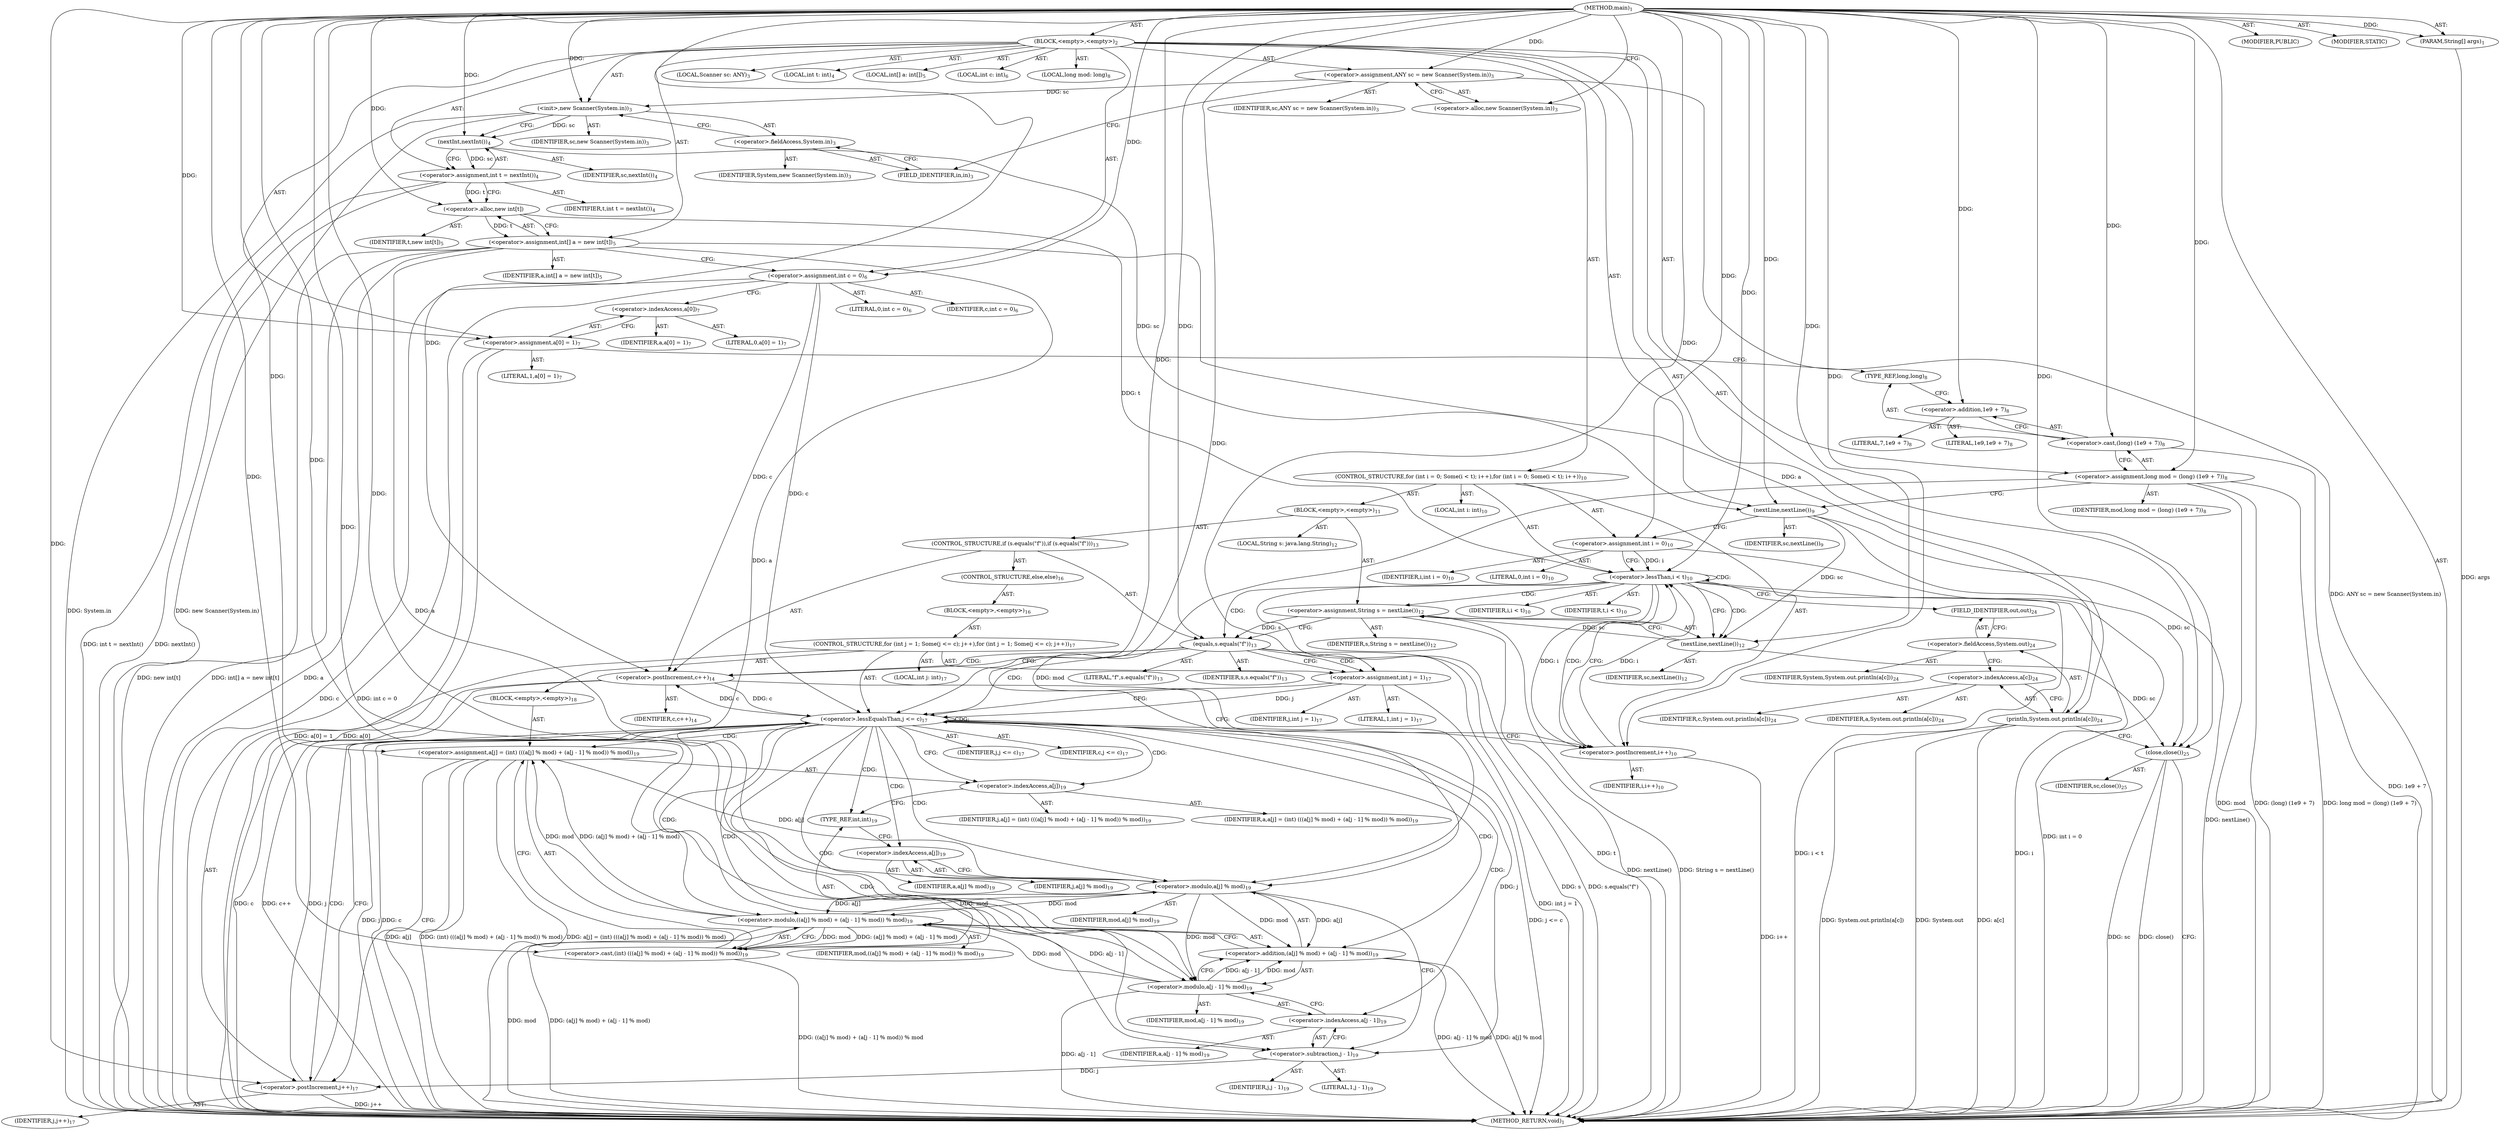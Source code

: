 digraph "main" {  
"19" [label = <(METHOD,main)<SUB>1</SUB>> ]
"20" [label = <(PARAM,String[] args)<SUB>1</SUB>> ]
"21" [label = <(BLOCK,&lt;empty&gt;,&lt;empty&gt;)<SUB>2</SUB>> ]
"4" [label = <(LOCAL,Scanner sc: ANY)<SUB>3</SUB>> ]
"22" [label = <(&lt;operator&gt;.assignment,ANY sc = new Scanner(System.in))<SUB>3</SUB>> ]
"23" [label = <(IDENTIFIER,sc,ANY sc = new Scanner(System.in))<SUB>3</SUB>> ]
"24" [label = <(&lt;operator&gt;.alloc,new Scanner(System.in))<SUB>3</SUB>> ]
"25" [label = <(&lt;init&gt;,new Scanner(System.in))<SUB>3</SUB>> ]
"3" [label = <(IDENTIFIER,sc,new Scanner(System.in))<SUB>3</SUB>> ]
"26" [label = <(&lt;operator&gt;.fieldAccess,System.in)<SUB>3</SUB>> ]
"27" [label = <(IDENTIFIER,System,new Scanner(System.in))<SUB>3</SUB>> ]
"28" [label = <(FIELD_IDENTIFIER,in,in)<SUB>3</SUB>> ]
"29" [label = <(LOCAL,int t: int)<SUB>4</SUB>> ]
"30" [label = <(&lt;operator&gt;.assignment,int t = nextInt())<SUB>4</SUB>> ]
"31" [label = <(IDENTIFIER,t,int t = nextInt())<SUB>4</SUB>> ]
"32" [label = <(nextInt,nextInt())<SUB>4</SUB>> ]
"33" [label = <(IDENTIFIER,sc,nextInt())<SUB>4</SUB>> ]
"34" [label = <(LOCAL,int[] a: int[])<SUB>5</SUB>> ]
"35" [label = <(&lt;operator&gt;.assignment,int[] a = new int[t])<SUB>5</SUB>> ]
"36" [label = <(IDENTIFIER,a,int[] a = new int[t])<SUB>5</SUB>> ]
"37" [label = <(&lt;operator&gt;.alloc,new int[t])> ]
"38" [label = <(IDENTIFIER,t,new int[t])<SUB>5</SUB>> ]
"39" [label = <(LOCAL,int c: int)<SUB>6</SUB>> ]
"40" [label = <(&lt;operator&gt;.assignment,int c = 0)<SUB>6</SUB>> ]
"41" [label = <(IDENTIFIER,c,int c = 0)<SUB>6</SUB>> ]
"42" [label = <(LITERAL,0,int c = 0)<SUB>6</SUB>> ]
"43" [label = <(&lt;operator&gt;.assignment,a[0] = 1)<SUB>7</SUB>> ]
"44" [label = <(&lt;operator&gt;.indexAccess,a[0])<SUB>7</SUB>> ]
"45" [label = <(IDENTIFIER,a,a[0] = 1)<SUB>7</SUB>> ]
"46" [label = <(LITERAL,0,a[0] = 1)<SUB>7</SUB>> ]
"47" [label = <(LITERAL,1,a[0] = 1)<SUB>7</SUB>> ]
"48" [label = <(LOCAL,long mod: long)<SUB>8</SUB>> ]
"49" [label = <(&lt;operator&gt;.assignment,long mod = (long) (1e9 + 7))<SUB>8</SUB>> ]
"50" [label = <(IDENTIFIER,mod,long mod = (long) (1e9 + 7))<SUB>8</SUB>> ]
"51" [label = <(&lt;operator&gt;.cast,(long) (1e9 + 7))<SUB>8</SUB>> ]
"52" [label = <(TYPE_REF,long,long)<SUB>8</SUB>> ]
"53" [label = <(&lt;operator&gt;.addition,1e9 + 7)<SUB>8</SUB>> ]
"54" [label = <(LITERAL,1e9,1e9 + 7)<SUB>8</SUB>> ]
"55" [label = <(LITERAL,7,1e9 + 7)<SUB>8</SUB>> ]
"56" [label = <(nextLine,nextLine())<SUB>9</SUB>> ]
"57" [label = <(IDENTIFIER,sc,nextLine())<SUB>9</SUB>> ]
"58" [label = <(CONTROL_STRUCTURE,for (int i = 0; Some(i &lt; t); i++),for (int i = 0; Some(i &lt; t); i++))<SUB>10</SUB>> ]
"59" [label = <(LOCAL,int i: int)<SUB>10</SUB>> ]
"60" [label = <(&lt;operator&gt;.assignment,int i = 0)<SUB>10</SUB>> ]
"61" [label = <(IDENTIFIER,i,int i = 0)<SUB>10</SUB>> ]
"62" [label = <(LITERAL,0,int i = 0)<SUB>10</SUB>> ]
"63" [label = <(&lt;operator&gt;.lessThan,i &lt; t)<SUB>10</SUB>> ]
"64" [label = <(IDENTIFIER,i,i &lt; t)<SUB>10</SUB>> ]
"65" [label = <(IDENTIFIER,t,i &lt; t)<SUB>10</SUB>> ]
"66" [label = <(&lt;operator&gt;.postIncrement,i++)<SUB>10</SUB>> ]
"67" [label = <(IDENTIFIER,i,i++)<SUB>10</SUB>> ]
"68" [label = <(BLOCK,&lt;empty&gt;,&lt;empty&gt;)<SUB>11</SUB>> ]
"69" [label = <(LOCAL,String s: java.lang.String)<SUB>12</SUB>> ]
"70" [label = <(&lt;operator&gt;.assignment,String s = nextLine())<SUB>12</SUB>> ]
"71" [label = <(IDENTIFIER,s,String s = nextLine())<SUB>12</SUB>> ]
"72" [label = <(nextLine,nextLine())<SUB>12</SUB>> ]
"73" [label = <(IDENTIFIER,sc,nextLine())<SUB>12</SUB>> ]
"74" [label = <(CONTROL_STRUCTURE,if (s.equals(&quot;f&quot;)),if (s.equals(&quot;f&quot;)))<SUB>13</SUB>> ]
"75" [label = <(equals,s.equals(&quot;f&quot;))<SUB>13</SUB>> ]
"76" [label = <(IDENTIFIER,s,s.equals(&quot;f&quot;))<SUB>13</SUB>> ]
"77" [label = <(LITERAL,&quot;f&quot;,s.equals(&quot;f&quot;))<SUB>13</SUB>> ]
"78" [label = <(&lt;operator&gt;.postIncrement,c++)<SUB>14</SUB>> ]
"79" [label = <(IDENTIFIER,c,c++)<SUB>14</SUB>> ]
"80" [label = <(CONTROL_STRUCTURE,else,else)<SUB>16</SUB>> ]
"81" [label = <(BLOCK,&lt;empty&gt;,&lt;empty&gt;)<SUB>16</SUB>> ]
"82" [label = <(CONTROL_STRUCTURE,for (int j = 1; Some(j &lt;= c); j++),for (int j = 1; Some(j &lt;= c); j++))<SUB>17</SUB>> ]
"83" [label = <(LOCAL,int j: int)<SUB>17</SUB>> ]
"84" [label = <(&lt;operator&gt;.assignment,int j = 1)<SUB>17</SUB>> ]
"85" [label = <(IDENTIFIER,j,int j = 1)<SUB>17</SUB>> ]
"86" [label = <(LITERAL,1,int j = 1)<SUB>17</SUB>> ]
"87" [label = <(&lt;operator&gt;.lessEqualsThan,j &lt;= c)<SUB>17</SUB>> ]
"88" [label = <(IDENTIFIER,j,j &lt;= c)<SUB>17</SUB>> ]
"89" [label = <(IDENTIFIER,c,j &lt;= c)<SUB>17</SUB>> ]
"90" [label = <(&lt;operator&gt;.postIncrement,j++)<SUB>17</SUB>> ]
"91" [label = <(IDENTIFIER,j,j++)<SUB>17</SUB>> ]
"92" [label = <(BLOCK,&lt;empty&gt;,&lt;empty&gt;)<SUB>18</SUB>> ]
"93" [label = <(&lt;operator&gt;.assignment,a[j] = (int) (((a[j] % mod) + (a[j - 1] % mod)) % mod))<SUB>19</SUB>> ]
"94" [label = <(&lt;operator&gt;.indexAccess,a[j])<SUB>19</SUB>> ]
"95" [label = <(IDENTIFIER,a,a[j] = (int) (((a[j] % mod) + (a[j - 1] % mod)) % mod))<SUB>19</SUB>> ]
"96" [label = <(IDENTIFIER,j,a[j] = (int) (((a[j] % mod) + (a[j - 1] % mod)) % mod))<SUB>19</SUB>> ]
"97" [label = <(&lt;operator&gt;.cast,(int) (((a[j] % mod) + (a[j - 1] % mod)) % mod))<SUB>19</SUB>> ]
"98" [label = <(TYPE_REF,int,int)<SUB>19</SUB>> ]
"99" [label = <(&lt;operator&gt;.modulo,((a[j] % mod) + (a[j - 1] % mod)) % mod)<SUB>19</SUB>> ]
"100" [label = <(&lt;operator&gt;.addition,(a[j] % mod) + (a[j - 1] % mod))<SUB>19</SUB>> ]
"101" [label = <(&lt;operator&gt;.modulo,a[j] % mod)<SUB>19</SUB>> ]
"102" [label = <(&lt;operator&gt;.indexAccess,a[j])<SUB>19</SUB>> ]
"103" [label = <(IDENTIFIER,a,a[j] % mod)<SUB>19</SUB>> ]
"104" [label = <(IDENTIFIER,j,a[j] % mod)<SUB>19</SUB>> ]
"105" [label = <(IDENTIFIER,mod,a[j] % mod)<SUB>19</SUB>> ]
"106" [label = <(&lt;operator&gt;.modulo,a[j - 1] % mod)<SUB>19</SUB>> ]
"107" [label = <(&lt;operator&gt;.indexAccess,a[j - 1])<SUB>19</SUB>> ]
"108" [label = <(IDENTIFIER,a,a[j - 1] % mod)<SUB>19</SUB>> ]
"109" [label = <(&lt;operator&gt;.subtraction,j - 1)<SUB>19</SUB>> ]
"110" [label = <(IDENTIFIER,j,j - 1)<SUB>19</SUB>> ]
"111" [label = <(LITERAL,1,j - 1)<SUB>19</SUB>> ]
"112" [label = <(IDENTIFIER,mod,a[j - 1] % mod)<SUB>19</SUB>> ]
"113" [label = <(IDENTIFIER,mod,((a[j] % mod) + (a[j - 1] % mod)) % mod)<SUB>19</SUB>> ]
"114" [label = <(println,System.out.println(a[c]))<SUB>24</SUB>> ]
"115" [label = <(&lt;operator&gt;.fieldAccess,System.out)<SUB>24</SUB>> ]
"116" [label = <(IDENTIFIER,System,System.out.println(a[c]))<SUB>24</SUB>> ]
"117" [label = <(FIELD_IDENTIFIER,out,out)<SUB>24</SUB>> ]
"118" [label = <(&lt;operator&gt;.indexAccess,a[c])<SUB>24</SUB>> ]
"119" [label = <(IDENTIFIER,a,System.out.println(a[c]))<SUB>24</SUB>> ]
"120" [label = <(IDENTIFIER,c,System.out.println(a[c]))<SUB>24</SUB>> ]
"121" [label = <(close,close())<SUB>25</SUB>> ]
"122" [label = <(IDENTIFIER,sc,close())<SUB>25</SUB>> ]
"123" [label = <(MODIFIER,PUBLIC)> ]
"124" [label = <(MODIFIER,STATIC)> ]
"125" [label = <(METHOD_RETURN,void)<SUB>1</SUB>> ]
  "19" -> "20"  [ label = "AST: "] 
  "19" -> "21"  [ label = "AST: "] 
  "19" -> "123"  [ label = "AST: "] 
  "19" -> "124"  [ label = "AST: "] 
  "19" -> "125"  [ label = "AST: "] 
  "21" -> "4"  [ label = "AST: "] 
  "21" -> "22"  [ label = "AST: "] 
  "21" -> "25"  [ label = "AST: "] 
  "21" -> "29"  [ label = "AST: "] 
  "21" -> "30"  [ label = "AST: "] 
  "21" -> "34"  [ label = "AST: "] 
  "21" -> "35"  [ label = "AST: "] 
  "21" -> "39"  [ label = "AST: "] 
  "21" -> "40"  [ label = "AST: "] 
  "21" -> "43"  [ label = "AST: "] 
  "21" -> "48"  [ label = "AST: "] 
  "21" -> "49"  [ label = "AST: "] 
  "21" -> "56"  [ label = "AST: "] 
  "21" -> "58"  [ label = "AST: "] 
  "21" -> "114"  [ label = "AST: "] 
  "21" -> "121"  [ label = "AST: "] 
  "22" -> "23"  [ label = "AST: "] 
  "22" -> "24"  [ label = "AST: "] 
  "25" -> "3"  [ label = "AST: "] 
  "25" -> "26"  [ label = "AST: "] 
  "26" -> "27"  [ label = "AST: "] 
  "26" -> "28"  [ label = "AST: "] 
  "30" -> "31"  [ label = "AST: "] 
  "30" -> "32"  [ label = "AST: "] 
  "32" -> "33"  [ label = "AST: "] 
  "35" -> "36"  [ label = "AST: "] 
  "35" -> "37"  [ label = "AST: "] 
  "37" -> "38"  [ label = "AST: "] 
  "40" -> "41"  [ label = "AST: "] 
  "40" -> "42"  [ label = "AST: "] 
  "43" -> "44"  [ label = "AST: "] 
  "43" -> "47"  [ label = "AST: "] 
  "44" -> "45"  [ label = "AST: "] 
  "44" -> "46"  [ label = "AST: "] 
  "49" -> "50"  [ label = "AST: "] 
  "49" -> "51"  [ label = "AST: "] 
  "51" -> "52"  [ label = "AST: "] 
  "51" -> "53"  [ label = "AST: "] 
  "53" -> "54"  [ label = "AST: "] 
  "53" -> "55"  [ label = "AST: "] 
  "56" -> "57"  [ label = "AST: "] 
  "58" -> "59"  [ label = "AST: "] 
  "58" -> "60"  [ label = "AST: "] 
  "58" -> "63"  [ label = "AST: "] 
  "58" -> "66"  [ label = "AST: "] 
  "58" -> "68"  [ label = "AST: "] 
  "60" -> "61"  [ label = "AST: "] 
  "60" -> "62"  [ label = "AST: "] 
  "63" -> "64"  [ label = "AST: "] 
  "63" -> "65"  [ label = "AST: "] 
  "66" -> "67"  [ label = "AST: "] 
  "68" -> "69"  [ label = "AST: "] 
  "68" -> "70"  [ label = "AST: "] 
  "68" -> "74"  [ label = "AST: "] 
  "70" -> "71"  [ label = "AST: "] 
  "70" -> "72"  [ label = "AST: "] 
  "72" -> "73"  [ label = "AST: "] 
  "74" -> "75"  [ label = "AST: "] 
  "74" -> "78"  [ label = "AST: "] 
  "74" -> "80"  [ label = "AST: "] 
  "75" -> "76"  [ label = "AST: "] 
  "75" -> "77"  [ label = "AST: "] 
  "78" -> "79"  [ label = "AST: "] 
  "80" -> "81"  [ label = "AST: "] 
  "81" -> "82"  [ label = "AST: "] 
  "82" -> "83"  [ label = "AST: "] 
  "82" -> "84"  [ label = "AST: "] 
  "82" -> "87"  [ label = "AST: "] 
  "82" -> "90"  [ label = "AST: "] 
  "82" -> "92"  [ label = "AST: "] 
  "84" -> "85"  [ label = "AST: "] 
  "84" -> "86"  [ label = "AST: "] 
  "87" -> "88"  [ label = "AST: "] 
  "87" -> "89"  [ label = "AST: "] 
  "90" -> "91"  [ label = "AST: "] 
  "92" -> "93"  [ label = "AST: "] 
  "93" -> "94"  [ label = "AST: "] 
  "93" -> "97"  [ label = "AST: "] 
  "94" -> "95"  [ label = "AST: "] 
  "94" -> "96"  [ label = "AST: "] 
  "97" -> "98"  [ label = "AST: "] 
  "97" -> "99"  [ label = "AST: "] 
  "99" -> "100"  [ label = "AST: "] 
  "99" -> "113"  [ label = "AST: "] 
  "100" -> "101"  [ label = "AST: "] 
  "100" -> "106"  [ label = "AST: "] 
  "101" -> "102"  [ label = "AST: "] 
  "101" -> "105"  [ label = "AST: "] 
  "102" -> "103"  [ label = "AST: "] 
  "102" -> "104"  [ label = "AST: "] 
  "106" -> "107"  [ label = "AST: "] 
  "106" -> "112"  [ label = "AST: "] 
  "107" -> "108"  [ label = "AST: "] 
  "107" -> "109"  [ label = "AST: "] 
  "109" -> "110"  [ label = "AST: "] 
  "109" -> "111"  [ label = "AST: "] 
  "114" -> "115"  [ label = "AST: "] 
  "114" -> "118"  [ label = "AST: "] 
  "115" -> "116"  [ label = "AST: "] 
  "115" -> "117"  [ label = "AST: "] 
  "118" -> "119"  [ label = "AST: "] 
  "118" -> "120"  [ label = "AST: "] 
  "121" -> "122"  [ label = "AST: "] 
  "22" -> "28"  [ label = "CFG: "] 
  "25" -> "32"  [ label = "CFG: "] 
  "30" -> "37"  [ label = "CFG: "] 
  "35" -> "40"  [ label = "CFG: "] 
  "40" -> "44"  [ label = "CFG: "] 
  "43" -> "52"  [ label = "CFG: "] 
  "49" -> "56"  [ label = "CFG: "] 
  "56" -> "60"  [ label = "CFG: "] 
  "114" -> "121"  [ label = "CFG: "] 
  "121" -> "125"  [ label = "CFG: "] 
  "24" -> "22"  [ label = "CFG: "] 
  "26" -> "25"  [ label = "CFG: "] 
  "32" -> "30"  [ label = "CFG: "] 
  "37" -> "35"  [ label = "CFG: "] 
  "44" -> "43"  [ label = "CFG: "] 
  "51" -> "49"  [ label = "CFG: "] 
  "60" -> "63"  [ label = "CFG: "] 
  "63" -> "72"  [ label = "CFG: "] 
  "63" -> "117"  [ label = "CFG: "] 
  "66" -> "63"  [ label = "CFG: "] 
  "115" -> "118"  [ label = "CFG: "] 
  "118" -> "114"  [ label = "CFG: "] 
  "28" -> "26"  [ label = "CFG: "] 
  "52" -> "53"  [ label = "CFG: "] 
  "53" -> "51"  [ label = "CFG: "] 
  "70" -> "75"  [ label = "CFG: "] 
  "117" -> "115"  [ label = "CFG: "] 
  "72" -> "70"  [ label = "CFG: "] 
  "75" -> "78"  [ label = "CFG: "] 
  "75" -> "84"  [ label = "CFG: "] 
  "78" -> "66"  [ label = "CFG: "] 
  "84" -> "87"  [ label = "CFG: "] 
  "87" -> "94"  [ label = "CFG: "] 
  "87" -> "66"  [ label = "CFG: "] 
  "90" -> "87"  [ label = "CFG: "] 
  "93" -> "90"  [ label = "CFG: "] 
  "94" -> "98"  [ label = "CFG: "] 
  "97" -> "93"  [ label = "CFG: "] 
  "98" -> "102"  [ label = "CFG: "] 
  "99" -> "97"  [ label = "CFG: "] 
  "100" -> "99"  [ label = "CFG: "] 
  "101" -> "109"  [ label = "CFG: "] 
  "106" -> "100"  [ label = "CFG: "] 
  "102" -> "101"  [ label = "CFG: "] 
  "107" -> "106"  [ label = "CFG: "] 
  "109" -> "107"  [ label = "CFG: "] 
  "19" -> "24"  [ label = "CFG: "] 
  "20" -> "125"  [ label = "DDG: args"] 
  "22" -> "125"  [ label = "DDG: ANY sc = new Scanner(System.in)"] 
  "25" -> "125"  [ label = "DDG: System.in"] 
  "25" -> "125"  [ label = "DDG: new Scanner(System.in)"] 
  "30" -> "125"  [ label = "DDG: nextInt()"] 
  "30" -> "125"  [ label = "DDG: int t = nextInt()"] 
  "35" -> "125"  [ label = "DDG: a"] 
  "35" -> "125"  [ label = "DDG: new int[t]"] 
  "35" -> "125"  [ label = "DDG: int[] a = new int[t]"] 
  "40" -> "125"  [ label = "DDG: c"] 
  "40" -> "125"  [ label = "DDG: int c = 0"] 
  "43" -> "125"  [ label = "DDG: a[0]"] 
  "43" -> "125"  [ label = "DDG: a[0] = 1"] 
  "49" -> "125"  [ label = "DDG: mod"] 
  "51" -> "125"  [ label = "DDG: 1e9 + 7"] 
  "49" -> "125"  [ label = "DDG: (long) (1e9 + 7)"] 
  "49" -> "125"  [ label = "DDG: long mod = (long) (1e9 + 7)"] 
  "56" -> "125"  [ label = "DDG: nextLine()"] 
  "60" -> "125"  [ label = "DDG: int i = 0"] 
  "63" -> "125"  [ label = "DDG: i"] 
  "63" -> "125"  [ label = "DDG: t"] 
  "63" -> "125"  [ label = "DDG: i &lt; t"] 
  "114" -> "125"  [ label = "DDG: System.out"] 
  "114" -> "125"  [ label = "DDG: a[c]"] 
  "114" -> "125"  [ label = "DDG: System.out.println(a[c])"] 
  "121" -> "125"  [ label = "DDG: sc"] 
  "121" -> "125"  [ label = "DDG: close()"] 
  "70" -> "125"  [ label = "DDG: nextLine()"] 
  "70" -> "125"  [ label = "DDG: String s = nextLine()"] 
  "75" -> "125"  [ label = "DDG: s"] 
  "75" -> "125"  [ label = "DDG: s.equals(&quot;f&quot;)"] 
  "84" -> "125"  [ label = "DDG: int j = 1"] 
  "87" -> "125"  [ label = "DDG: j"] 
  "87" -> "125"  [ label = "DDG: c"] 
  "87" -> "125"  [ label = "DDG: j &lt;= c"] 
  "93" -> "125"  [ label = "DDG: a[j]"] 
  "100" -> "125"  [ label = "DDG: a[j] % mod"] 
  "106" -> "125"  [ label = "DDG: a[j - 1]"] 
  "100" -> "125"  [ label = "DDG: a[j - 1] % mod"] 
  "99" -> "125"  [ label = "DDG: (a[j] % mod) + (a[j - 1] % mod)"] 
  "99" -> "125"  [ label = "DDG: mod"] 
  "97" -> "125"  [ label = "DDG: ((a[j] % mod) + (a[j - 1] % mod)) % mod"] 
  "93" -> "125"  [ label = "DDG: (int) (((a[j] % mod) + (a[j - 1] % mod)) % mod)"] 
  "93" -> "125"  [ label = "DDG: a[j] = (int) (((a[j] % mod) + (a[j - 1] % mod)) % mod)"] 
  "90" -> "125"  [ label = "DDG: j++"] 
  "78" -> "125"  [ label = "DDG: c"] 
  "78" -> "125"  [ label = "DDG: c++"] 
  "66" -> "125"  [ label = "DDG: i++"] 
  "19" -> "20"  [ label = "DDG: "] 
  "19" -> "22"  [ label = "DDG: "] 
  "32" -> "30"  [ label = "DDG: sc"] 
  "37" -> "35"  [ label = "DDG: t"] 
  "19" -> "40"  [ label = "DDG: "] 
  "19" -> "43"  [ label = "DDG: "] 
  "19" -> "49"  [ label = "DDG: "] 
  "22" -> "25"  [ label = "DDG: sc"] 
  "19" -> "25"  [ label = "DDG: "] 
  "32" -> "56"  [ label = "DDG: sc"] 
  "19" -> "56"  [ label = "DDG: "] 
  "19" -> "60"  [ label = "DDG: "] 
  "35" -> "114"  [ label = "DDG: a"] 
  "56" -> "121"  [ label = "DDG: sc"] 
  "72" -> "121"  [ label = "DDG: sc"] 
  "19" -> "121"  [ label = "DDG: "] 
  "25" -> "32"  [ label = "DDG: sc"] 
  "19" -> "32"  [ label = "DDG: "] 
  "30" -> "37"  [ label = "DDG: t"] 
  "19" -> "37"  [ label = "DDG: "] 
  "19" -> "51"  [ label = "DDG: "] 
  "60" -> "63"  [ label = "DDG: i"] 
  "66" -> "63"  [ label = "DDG: i"] 
  "19" -> "63"  [ label = "DDG: "] 
  "37" -> "63"  [ label = "DDG: t"] 
  "63" -> "66"  [ label = "DDG: i"] 
  "19" -> "66"  [ label = "DDG: "] 
  "72" -> "70"  [ label = "DDG: sc"] 
  "19" -> "53"  [ label = "DDG: "] 
  "56" -> "72"  [ label = "DDG: sc"] 
  "19" -> "72"  [ label = "DDG: "] 
  "70" -> "75"  [ label = "DDG: s"] 
  "19" -> "75"  [ label = "DDG: "] 
  "40" -> "78"  [ label = "DDG: c"] 
  "87" -> "78"  [ label = "DDG: c"] 
  "19" -> "78"  [ label = "DDG: "] 
  "19" -> "84"  [ label = "DDG: "] 
  "84" -> "87"  [ label = "DDG: j"] 
  "90" -> "87"  [ label = "DDG: j"] 
  "19" -> "87"  [ label = "DDG: "] 
  "40" -> "87"  [ label = "DDG: c"] 
  "78" -> "87"  [ label = "DDG: c"] 
  "109" -> "90"  [ label = "DDG: j"] 
  "19" -> "90"  [ label = "DDG: "] 
  "19" -> "93"  [ label = "DDG: "] 
  "99" -> "93"  [ label = "DDG: (a[j] % mod) + (a[j - 1] % mod)"] 
  "99" -> "93"  [ label = "DDG: mod"] 
  "19" -> "97"  [ label = "DDG: "] 
  "99" -> "97"  [ label = "DDG: (a[j] % mod) + (a[j - 1] % mod)"] 
  "99" -> "97"  [ label = "DDG: mod"] 
  "101" -> "99"  [ label = "DDG: a[j]"] 
  "101" -> "99"  [ label = "DDG: mod"] 
  "106" -> "99"  [ label = "DDG: a[j - 1]"] 
  "106" -> "99"  [ label = "DDG: mod"] 
  "19" -> "99"  [ label = "DDG: "] 
  "101" -> "100"  [ label = "DDG: a[j]"] 
  "101" -> "100"  [ label = "DDG: mod"] 
  "106" -> "100"  [ label = "DDG: a[j - 1]"] 
  "106" -> "100"  [ label = "DDG: mod"] 
  "35" -> "101"  [ label = "DDG: a"] 
  "93" -> "101"  [ label = "DDG: a[j]"] 
  "49" -> "101"  [ label = "DDG: mod"] 
  "99" -> "101"  [ label = "DDG: mod"] 
  "19" -> "101"  [ label = "DDG: "] 
  "35" -> "106"  [ label = "DDG: a"] 
  "101" -> "106"  [ label = "DDG: mod"] 
  "19" -> "106"  [ label = "DDG: "] 
  "87" -> "109"  [ label = "DDG: j"] 
  "19" -> "109"  [ label = "DDG: "] 
  "63" -> "66"  [ label = "CDG: "] 
  "63" -> "75"  [ label = "CDG: "] 
  "63" -> "72"  [ label = "CDG: "] 
  "63" -> "70"  [ label = "CDG: "] 
  "63" -> "63"  [ label = "CDG: "] 
  "75" -> "84"  [ label = "CDG: "] 
  "75" -> "87"  [ label = "CDG: "] 
  "75" -> "78"  [ label = "CDG: "] 
  "87" -> "107"  [ label = "CDG: "] 
  "87" -> "94"  [ label = "CDG: "] 
  "87" -> "98"  [ label = "CDG: "] 
  "87" -> "99"  [ label = "CDG: "] 
  "87" -> "100"  [ label = "CDG: "] 
  "87" -> "102"  [ label = "CDG: "] 
  "87" -> "106"  [ label = "CDG: "] 
  "87" -> "87"  [ label = "CDG: "] 
  "87" -> "97"  [ label = "CDG: "] 
  "87" -> "93"  [ label = "CDG: "] 
  "87" -> "101"  [ label = "CDG: "] 
  "87" -> "90"  [ label = "CDG: "] 
  "87" -> "109"  [ label = "CDG: "] 
}
